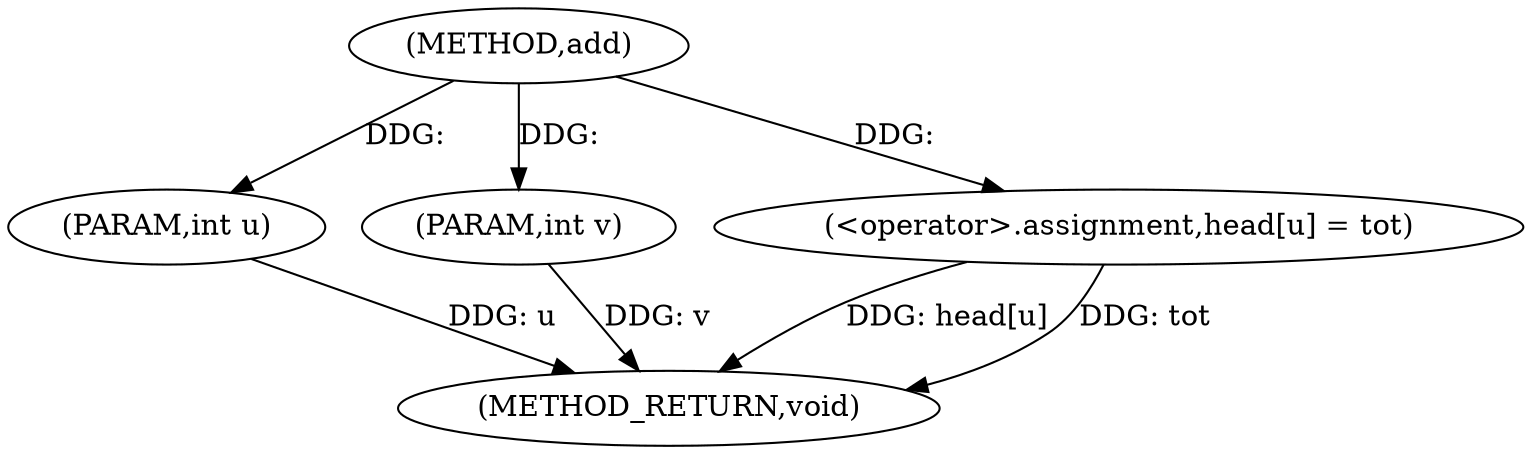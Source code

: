 digraph "add" {  
"1000163" [label = "(METHOD,add)" ]
"1000173" [label = "(METHOD_RETURN,void)" ]
"1000164" [label = "(PARAM,int u)" ]
"1000165" [label = "(PARAM,int v)" ]
"1000168" [label = "(<operator>.assignment,head[u] = tot)" ]
  "1000164" -> "1000173"  [ label = "DDG: u"] 
  "1000165" -> "1000173"  [ label = "DDG: v"] 
  "1000168" -> "1000173"  [ label = "DDG: head[u]"] 
  "1000168" -> "1000173"  [ label = "DDG: tot"] 
  "1000163" -> "1000164"  [ label = "DDG: "] 
  "1000163" -> "1000165"  [ label = "DDG: "] 
  "1000163" -> "1000168"  [ label = "DDG: "] 
}
